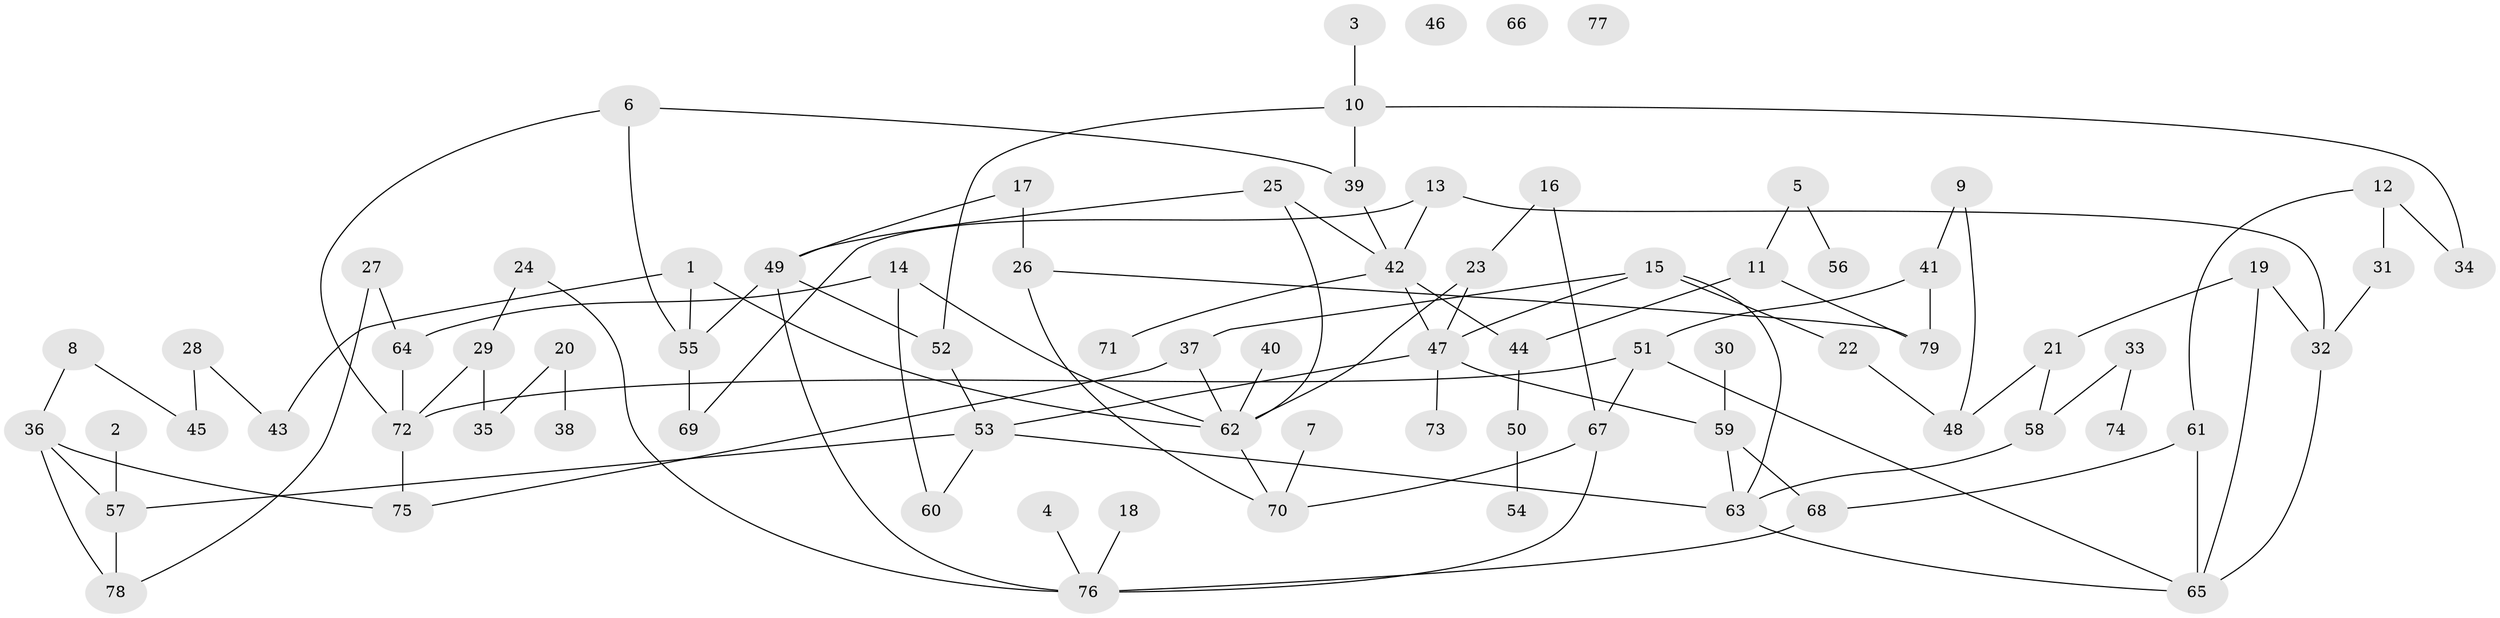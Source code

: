 // coarse degree distribution, {3: 0.3137254901960784, 1: 0.19607843137254902, 4: 0.13725490196078433, 2: 0.11764705882352941, 7: 0.0784313725490196, 8: 0.058823529411764705, 5: 0.0392156862745098, 0: 0.058823529411764705}
// Generated by graph-tools (version 1.1) at 2025/23/03/03/25 07:23:27]
// undirected, 79 vertices, 108 edges
graph export_dot {
graph [start="1"]
  node [color=gray90,style=filled];
  1;
  2;
  3;
  4;
  5;
  6;
  7;
  8;
  9;
  10;
  11;
  12;
  13;
  14;
  15;
  16;
  17;
  18;
  19;
  20;
  21;
  22;
  23;
  24;
  25;
  26;
  27;
  28;
  29;
  30;
  31;
  32;
  33;
  34;
  35;
  36;
  37;
  38;
  39;
  40;
  41;
  42;
  43;
  44;
  45;
  46;
  47;
  48;
  49;
  50;
  51;
  52;
  53;
  54;
  55;
  56;
  57;
  58;
  59;
  60;
  61;
  62;
  63;
  64;
  65;
  66;
  67;
  68;
  69;
  70;
  71;
  72;
  73;
  74;
  75;
  76;
  77;
  78;
  79;
  1 -- 43;
  1 -- 55;
  1 -- 62;
  2 -- 57;
  3 -- 10;
  4 -- 76;
  5 -- 11;
  5 -- 56;
  6 -- 39;
  6 -- 55;
  6 -- 72;
  7 -- 70;
  8 -- 36;
  8 -- 45;
  9 -- 41;
  9 -- 48;
  10 -- 34;
  10 -- 39;
  10 -- 52;
  11 -- 44;
  11 -- 79;
  12 -- 31;
  12 -- 34;
  12 -- 61;
  13 -- 32;
  13 -- 42;
  13 -- 69;
  14 -- 60;
  14 -- 62;
  14 -- 64;
  15 -- 22;
  15 -- 37;
  15 -- 47;
  15 -- 63;
  16 -- 23;
  16 -- 67;
  17 -- 26;
  17 -- 49;
  18 -- 76;
  19 -- 21;
  19 -- 32;
  19 -- 65;
  20 -- 35;
  20 -- 38;
  21 -- 48;
  21 -- 58;
  22 -- 48;
  23 -- 47;
  23 -- 62;
  24 -- 29;
  24 -- 76;
  25 -- 42;
  25 -- 49;
  25 -- 62;
  26 -- 70;
  26 -- 79;
  27 -- 64;
  27 -- 78;
  28 -- 43;
  28 -- 45;
  29 -- 35;
  29 -- 72;
  30 -- 59;
  31 -- 32;
  32 -- 65;
  33 -- 58;
  33 -- 74;
  36 -- 57;
  36 -- 75;
  36 -- 78;
  37 -- 62;
  37 -- 75;
  39 -- 42;
  40 -- 62;
  41 -- 51;
  41 -- 79;
  42 -- 44;
  42 -- 47;
  42 -- 71;
  44 -- 50;
  47 -- 53;
  47 -- 59;
  47 -- 73;
  49 -- 52;
  49 -- 55;
  49 -- 76;
  50 -- 54;
  51 -- 65;
  51 -- 67;
  51 -- 72;
  52 -- 53;
  53 -- 57;
  53 -- 60;
  53 -- 63;
  55 -- 69;
  57 -- 78;
  58 -- 63;
  59 -- 63;
  59 -- 68;
  61 -- 65;
  61 -- 68;
  62 -- 70;
  63 -- 65;
  64 -- 72;
  67 -- 70;
  67 -- 76;
  68 -- 76;
  72 -- 75;
}

